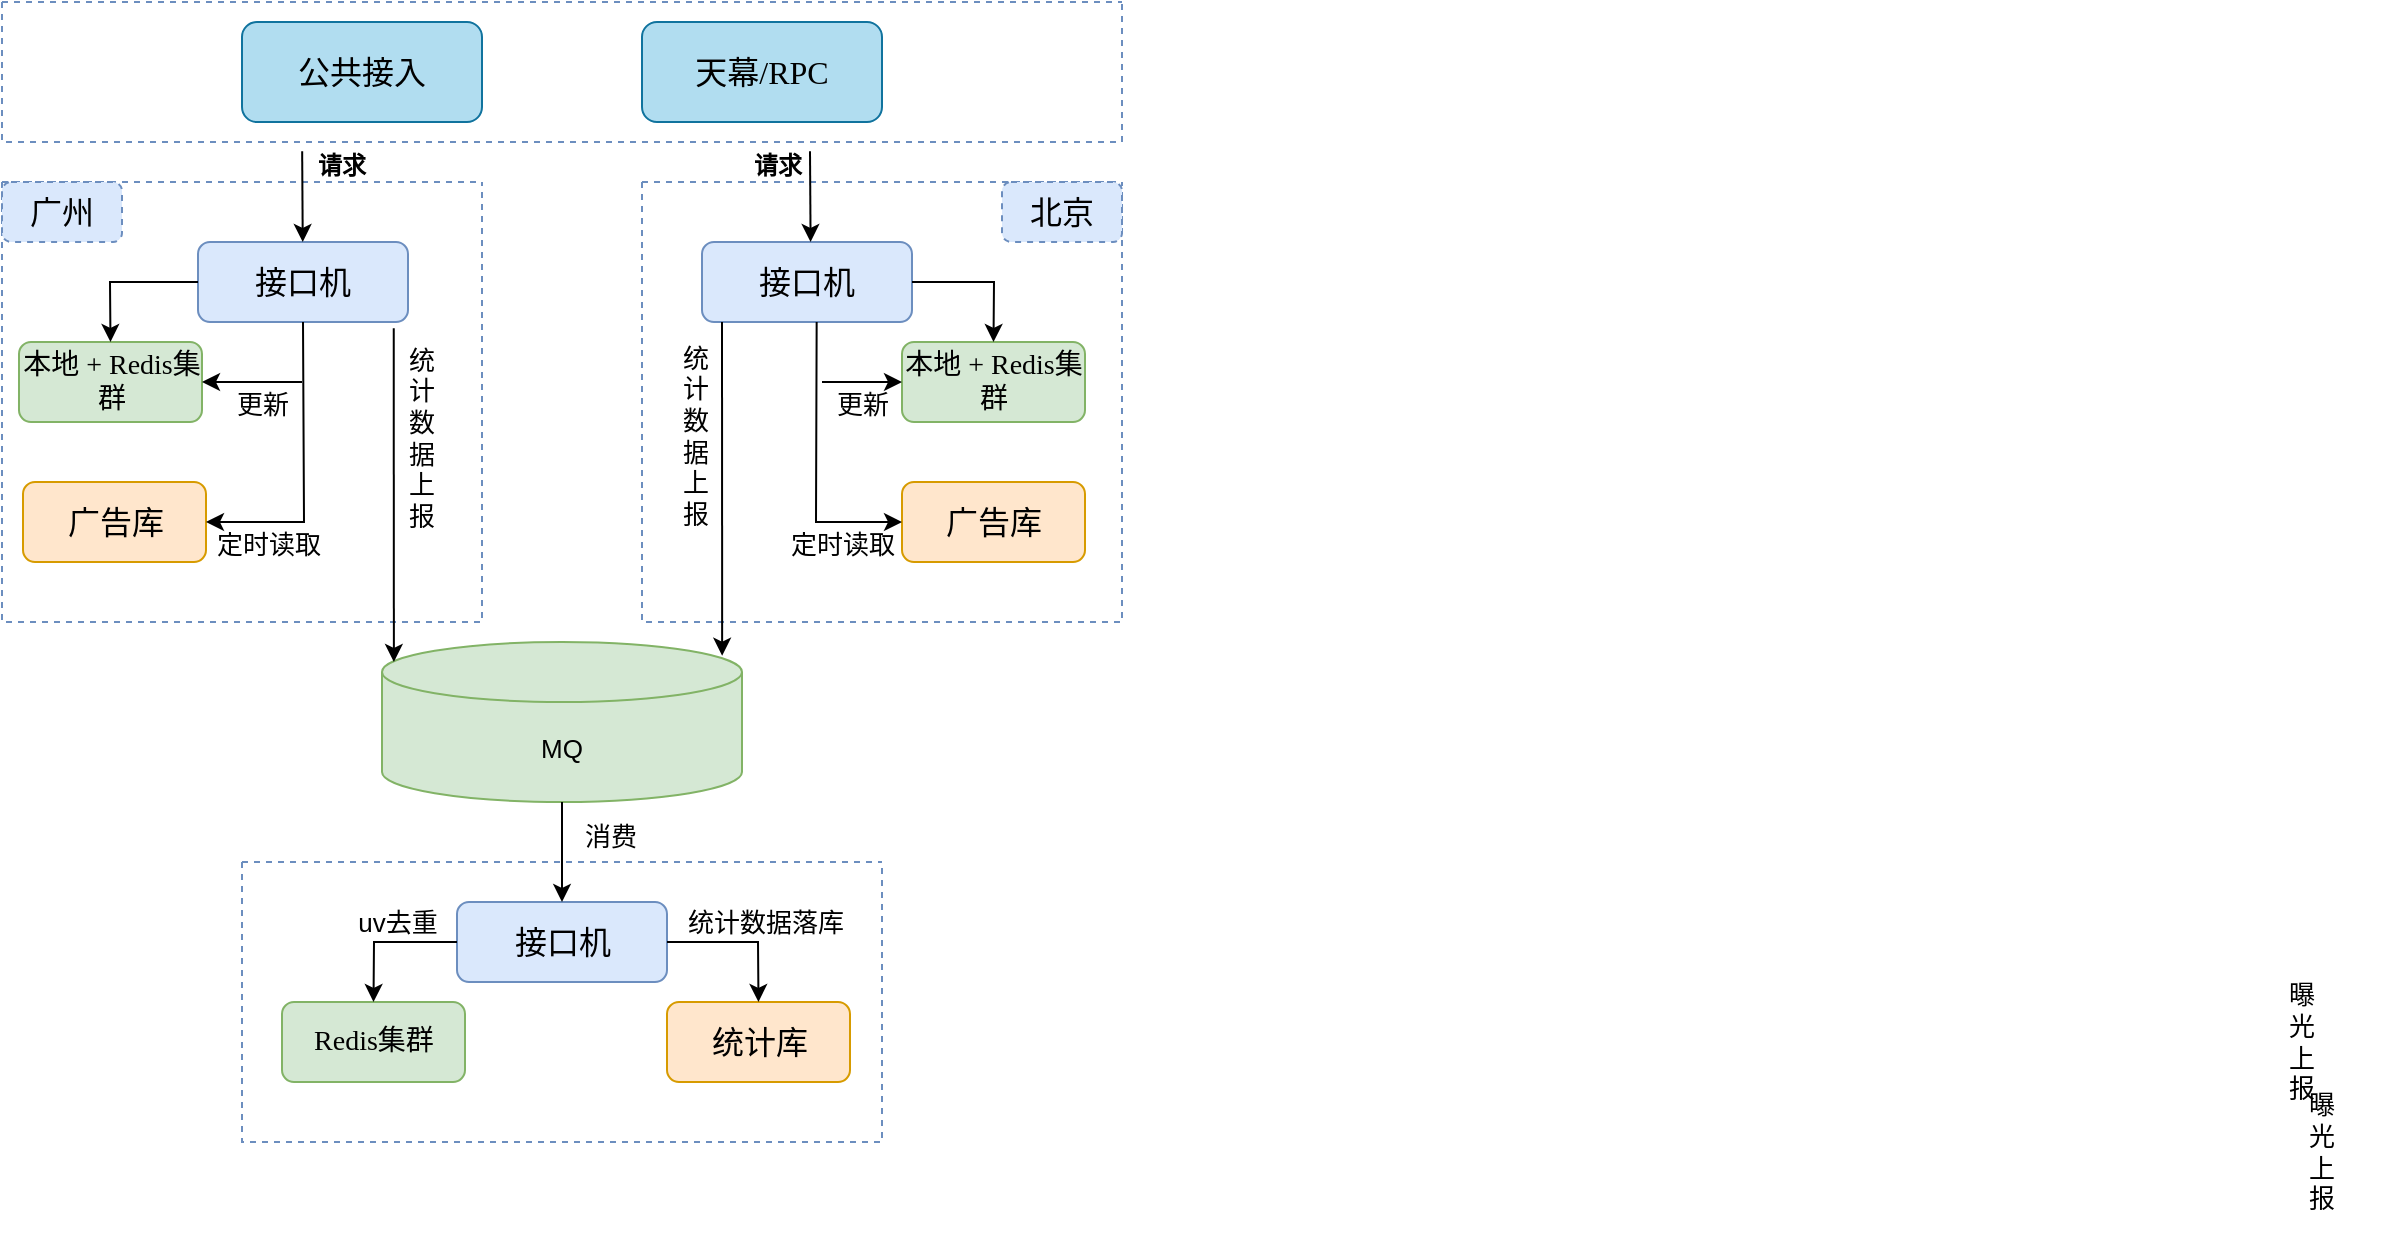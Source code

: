<mxfile version="20.8.13" type="github">
  <diagram id="g77NV5Jpvd8c-g1gd50a" name="第 1 页">
    <mxGraphModel dx="1195" dy="657" grid="1" gridSize="10" guides="1" tooltips="1" connect="1" arrows="1" fold="1" page="1" pageScale="1" pageWidth="827" pageHeight="1169" math="0" shadow="0">
      <root>
        <mxCell id="0" />
        <mxCell id="1" parent="0" />
        <mxCell id="sQSbw70mtBKwgn5H8qq--43" value="&lt;font style=&quot;font-size: 16px;&quot;&gt;公共接入&lt;/font&gt;" style="rounded=1;whiteSpace=wrap;html=1;fillColor=#b1ddf0;strokeColor=#10739e;fontFamily=Verdana;" parent="1" vertex="1">
          <mxGeometry x="200" y="120" width="120" height="50" as="geometry" />
        </mxCell>
        <mxCell id="bUQ-HvQgCxrvzn8xXoF2-1" value="" style="swimlane;startSize=0;fontFamily=Verdana;fontSize=13;dashed=1;fillColor=#dae8fc;strokeColor=#6c8ebf;movable=1;resizable=1;rotatable=1;deletable=1;editable=1;connectable=1;" parent="1" vertex="1">
          <mxGeometry x="80" y="110" width="560" height="70" as="geometry" />
        </mxCell>
        <mxCell id="sQSbw70mtBKwgn5H8qq--44" value="天幕/RPC" style="rounded=1;whiteSpace=wrap;html=1;fontFamily=Verdana;fontSize=16;fillColor=#b1ddf0;strokeColor=#10739e;" parent="bUQ-HvQgCxrvzn8xXoF2-1" vertex="1">
          <mxGeometry x="320" y="10" width="120" height="50" as="geometry" />
        </mxCell>
        <mxCell id="bUQ-HvQgCxrvzn8xXoF2-11" value="" style="swimlane;startSize=0;fontFamily=Verdana;fontSize=13;dashed=1;fillColor=#dae8fc;strokeColor=#6c8ebf;movable=1;resizable=1;rotatable=1;deletable=1;editable=1;connectable=1;" parent="1" vertex="1">
          <mxGeometry x="80" y="200" width="240" height="220" as="geometry" />
        </mxCell>
        <mxCell id="bUQ-HvQgCxrvzn8xXoF2-4" value="接口机" style="rounded=1;whiteSpace=wrap;html=1;fontFamily=Verdana;fontSize=16;fillColor=#dae8fc;strokeColor=#6c8ebf;" parent="bUQ-HvQgCxrvzn8xXoF2-11" vertex="1">
          <mxGeometry x="98" y="30" width="105" height="40" as="geometry" />
        </mxCell>
        <mxCell id="bUQ-HvQgCxrvzn8xXoF2-15" value="广告库" style="rounded=1;whiteSpace=wrap;html=1;fontFamily=Verdana;fontSize=16;fillColor=#ffe6cc;strokeColor=#d79b00;" parent="bUQ-HvQgCxrvzn8xXoF2-11" vertex="1">
          <mxGeometry x="10.5" y="150" width="91.5" height="40" as="geometry" />
        </mxCell>
        <mxCell id="bUQ-HvQgCxrvzn8xXoF2-10" value="广州" style="rounded=1;whiteSpace=wrap;html=1;dashed=1;fontFamily=Verdana;fontSize=16;fillColor=#dae8fc;strokeColor=#6c8ebf;" parent="bUQ-HvQgCxrvzn8xXoF2-11" vertex="1">
          <mxGeometry width="60" height="30" as="geometry" />
        </mxCell>
        <mxCell id="EY7E_m-5sVFNua8JnJVZ-2" value="本地 + Redis集群" style="rounded=1;whiteSpace=wrap;html=1;fontFamily=Verdana;fontSize=14;fillColor=#d5e8d4;strokeColor=#82b366;" vertex="1" parent="bUQ-HvQgCxrvzn8xXoF2-11">
          <mxGeometry x="8.5" y="80" width="91.5" height="40" as="geometry" />
        </mxCell>
        <mxCell id="EY7E_m-5sVFNua8JnJVZ-3" value="" style="endArrow=classic;html=1;rounded=0;exitX=0;exitY=0.5;exitDx=0;exitDy=0;entryX=0.5;entryY=0;entryDx=0;entryDy=0;" edge="1" parent="bUQ-HvQgCxrvzn8xXoF2-11" source="bUQ-HvQgCxrvzn8xXoF2-4" target="EY7E_m-5sVFNua8JnJVZ-2">
          <mxGeometry width="50" height="50" relative="1" as="geometry">
            <mxPoint x="190" y="130" as="sourcePoint" />
            <mxPoint x="240" y="80" as="targetPoint" />
            <Array as="points">
              <mxPoint x="54" y="50" />
            </Array>
          </mxGeometry>
        </mxCell>
        <mxCell id="EY7E_m-5sVFNua8JnJVZ-4" value="" style="endArrow=classic;html=1;rounded=0;exitX=0.5;exitY=1;exitDx=0;exitDy=0;entryX=1;entryY=0.5;entryDx=0;entryDy=0;" edge="1" parent="bUQ-HvQgCxrvzn8xXoF2-11" source="bUQ-HvQgCxrvzn8xXoF2-4" target="bUQ-HvQgCxrvzn8xXoF2-15">
          <mxGeometry width="50" height="50" relative="1" as="geometry">
            <mxPoint x="190" y="130" as="sourcePoint" />
            <mxPoint x="240" y="80" as="targetPoint" />
            <Array as="points">
              <mxPoint x="151" y="170" />
            </Array>
          </mxGeometry>
        </mxCell>
        <mxCell id="EY7E_m-5sVFNua8JnJVZ-9" value="&lt;font style=&quot;font-size: 13px;&quot;&gt;更新&lt;/font&gt;" style="text;strokeColor=none;fillColor=none;html=1;fontSize=16;fontStyle=0;verticalAlign=middle;align=center;fontFamily=Verdana;container=1;" vertex="1" parent="bUQ-HvQgCxrvzn8xXoF2-11">
          <mxGeometry x="110" y="80.5" width="40" height="59" as="geometry" />
        </mxCell>
        <mxCell id="bUQ-HvQgCxrvzn8xXoF2-41" value="" style="endArrow=classic;html=1;rounded=0;exitX=0.268;exitY=1.066;exitDx=0;exitDy=0;exitPerimeter=0;" parent="1" source="bUQ-HvQgCxrvzn8xXoF2-1" target="bUQ-HvQgCxrvzn8xXoF2-4" edge="1">
          <mxGeometry width="50" height="50" relative="1" as="geometry">
            <mxPoint x="360" y="350" as="sourcePoint" />
            <mxPoint x="410" y="300" as="targetPoint" />
          </mxGeometry>
        </mxCell>
        <mxCell id="bUQ-HvQgCxrvzn8xXoF2-42" value="请求" style="text;html=1;strokeColor=none;fillColor=none;align=center;verticalAlign=middle;whiteSpace=wrap;rounded=0;fontStyle=1" parent="1" vertex="1">
          <mxGeometry x="220" y="177" width="60" height="30" as="geometry" />
        </mxCell>
        <mxCell id="bUQ-HvQgCxrvzn8xXoF2-43" value="请求" style="text;html=1;strokeColor=none;fillColor=none;align=center;verticalAlign=middle;whiteSpace=wrap;rounded=0;fontStyle=1" parent="1" vertex="1">
          <mxGeometry x="438" y="177" width="60" height="30" as="geometry" />
        </mxCell>
        <mxCell id="EY7E_m-5sVFNua8JnJVZ-7" value="" style="endArrow=classic;html=1;rounded=0;entryX=1;entryY=0.5;entryDx=0;entryDy=0;" edge="1" parent="1" target="EY7E_m-5sVFNua8JnJVZ-2">
          <mxGeometry width="50" height="50" relative="1" as="geometry">
            <mxPoint x="230" y="300" as="sourcePoint" />
            <mxPoint x="320" y="280" as="targetPoint" />
          </mxGeometry>
        </mxCell>
        <mxCell id="EY7E_m-5sVFNua8JnJVZ-8" value="&lt;font style=&quot;font-size: 13px;&quot;&gt;定时读取&lt;/font&gt;" style="text;strokeColor=none;fillColor=none;html=1;fontSize=16;fontStyle=0;verticalAlign=middle;align=center;fontFamily=Verdana;container=1;" vertex="1" parent="1">
          <mxGeometry x="193" y="350" width="40" height="59" as="geometry" />
        </mxCell>
        <mxCell id="EY7E_m-5sVFNua8JnJVZ-10" value="" style="swimlane;startSize=0;fontFamily=Verdana;fontSize=13;dashed=1;fillColor=#dae8fc;strokeColor=#6c8ebf;movable=1;resizable=1;rotatable=1;deletable=1;editable=1;connectable=1;" vertex="1" parent="1">
          <mxGeometry x="400" y="200" width="240" height="220" as="geometry" />
        </mxCell>
        <mxCell id="EY7E_m-5sVFNua8JnJVZ-11" value="接口机" style="rounded=1;whiteSpace=wrap;html=1;fontFamily=Verdana;fontSize=16;fillColor=#dae8fc;strokeColor=#6c8ebf;" vertex="1" parent="EY7E_m-5sVFNua8JnJVZ-10">
          <mxGeometry x="30" y="30" width="105" height="40" as="geometry" />
        </mxCell>
        <mxCell id="bUQ-HvQgCxrvzn8xXoF2-20" value="北京" style="rounded=1;whiteSpace=wrap;html=1;dashed=1;fontFamily=Verdana;fontSize=16;fillColor=#dae8fc;strokeColor=#6c8ebf;" parent="EY7E_m-5sVFNua8JnJVZ-10" vertex="1">
          <mxGeometry x="180" width="60" height="30" as="geometry" />
        </mxCell>
        <mxCell id="EY7E_m-5sVFNua8JnJVZ-20" value="" style="endArrow=classic;html=1;rounded=0;exitX=0.268;exitY=1.066;exitDx=0;exitDy=0;exitPerimeter=0;" edge="1" parent="EY7E_m-5sVFNua8JnJVZ-10">
          <mxGeometry width="50" height="50" relative="1" as="geometry">
            <mxPoint x="84.0" y="-15.38" as="sourcePoint" />
            <mxPoint x="84.292" y="30.0" as="targetPoint" />
          </mxGeometry>
        </mxCell>
        <mxCell id="EY7E_m-5sVFNua8JnJVZ-21" value="广告库" style="rounded=1;whiteSpace=wrap;html=1;fontFamily=Verdana;fontSize=16;fillColor=#ffe6cc;strokeColor=#d79b00;" vertex="1" parent="EY7E_m-5sVFNua8JnJVZ-10">
          <mxGeometry x="130" y="150" width="91.5" height="40" as="geometry" />
        </mxCell>
        <mxCell id="EY7E_m-5sVFNua8JnJVZ-22" value="本地 + Redis集群" style="rounded=1;whiteSpace=wrap;html=1;fontFamily=Verdana;fontSize=14;fillColor=#d5e8d4;strokeColor=#82b366;" vertex="1" parent="EY7E_m-5sVFNua8JnJVZ-10">
          <mxGeometry x="130" y="80" width="91.5" height="40" as="geometry" />
        </mxCell>
        <mxCell id="EY7E_m-5sVFNua8JnJVZ-23" value="" style="endArrow=classic;html=1;rounded=0;fontSize=13;exitX=1;exitY=0.5;exitDx=0;exitDy=0;entryX=0.5;entryY=0;entryDx=0;entryDy=0;" edge="1" parent="EY7E_m-5sVFNua8JnJVZ-10" source="EY7E_m-5sVFNua8JnJVZ-11" target="EY7E_m-5sVFNua8JnJVZ-22">
          <mxGeometry width="50" height="50" relative="1" as="geometry">
            <mxPoint x="-40" y="180" as="sourcePoint" />
            <mxPoint x="10" y="130" as="targetPoint" />
            <Array as="points">
              <mxPoint x="176" y="50" />
            </Array>
          </mxGeometry>
        </mxCell>
        <mxCell id="EY7E_m-5sVFNua8JnJVZ-24" value="" style="endArrow=classic;html=1;rounded=0;fontSize=13;entryX=0;entryY=0.5;entryDx=0;entryDy=0;exitX=0.546;exitY=1;exitDx=0;exitDy=0;exitPerimeter=0;" edge="1" parent="EY7E_m-5sVFNua8JnJVZ-10" source="EY7E_m-5sVFNua8JnJVZ-11" target="EY7E_m-5sVFNua8JnJVZ-21">
          <mxGeometry width="50" height="50" relative="1" as="geometry">
            <mxPoint x="87" y="73" as="sourcePoint" />
            <mxPoint x="10" y="130" as="targetPoint" />
            <Array as="points">
              <mxPoint x="87" y="170" />
            </Array>
          </mxGeometry>
        </mxCell>
        <mxCell id="EY7E_m-5sVFNua8JnJVZ-27" value="" style="endArrow=classic;html=1;rounded=0;fontSize=13;entryX=0;entryY=0.5;entryDx=0;entryDy=0;" edge="1" parent="EY7E_m-5sVFNua8JnJVZ-10" target="EY7E_m-5sVFNua8JnJVZ-22">
          <mxGeometry width="50" height="50" relative="1" as="geometry">
            <mxPoint x="90" y="100" as="sourcePoint" />
            <mxPoint x="135" y="60" as="targetPoint" />
          </mxGeometry>
        </mxCell>
        <mxCell id="EY7E_m-5sVFNua8JnJVZ-28" value="&lt;font style=&quot;font-size: 13px;&quot;&gt;更新&lt;/font&gt;" style="text;strokeColor=none;fillColor=none;html=1;fontSize=16;fontStyle=0;verticalAlign=middle;align=center;fontFamily=Verdana;container=1;" vertex="1" parent="EY7E_m-5sVFNua8JnJVZ-10">
          <mxGeometry x="90" y="80" width="40" height="59" as="geometry" />
        </mxCell>
        <mxCell id="EY7E_m-5sVFNua8JnJVZ-29" value="&lt;font style=&quot;font-size: 13px;&quot;&gt;定时读取&lt;/font&gt;" style="text;strokeColor=none;fillColor=none;html=1;fontSize=16;fontStyle=0;verticalAlign=middle;align=center;fontFamily=Verdana;container=1;" vertex="1" parent="EY7E_m-5sVFNua8JnJVZ-10">
          <mxGeometry x="80" y="150" width="40" height="59" as="geometry" />
        </mxCell>
        <mxCell id="EY7E_m-5sVFNua8JnJVZ-109" value="" style="endArrow=classic;html=1;rounded=0;fontSize=13;exitX=0.932;exitY=1.079;exitDx=0;exitDy=0;exitPerimeter=0;entryX=0.033;entryY=0.125;entryDx=0;entryDy=0;entryPerimeter=0;" edge="1" parent="EY7E_m-5sVFNua8JnJVZ-10">
          <mxGeometry width="50" height="50" relative="1" as="geometry">
            <mxPoint x="40.0" y="70.0" as="sourcePoint" />
            <mxPoint x="40.08" y="236.84" as="targetPoint" />
          </mxGeometry>
        </mxCell>
        <mxCell id="EY7E_m-5sVFNua8JnJVZ-112" value="统&lt;br&gt;计&lt;br&gt;数&lt;br&gt;据&lt;br&gt;上&lt;br&gt;报" style="text;html=1;strokeColor=none;fillColor=none;align=center;verticalAlign=middle;whiteSpace=wrap;rounded=0;fontSize=13;" vertex="1" parent="EY7E_m-5sVFNua8JnJVZ-10">
          <mxGeometry x="-3" y="82" width="60" height="90" as="geometry" />
        </mxCell>
        <mxCell id="EY7E_m-5sVFNua8JnJVZ-30" value="MQ" style="shape=cylinder3;whiteSpace=wrap;html=1;boundedLbl=1;backgroundOutline=1;size=15;fontSize=13;fillColor=#d5e8d4;strokeColor=#82b366;align=center;" vertex="1" parent="1">
          <mxGeometry x="270" y="430" width="180" height="80" as="geometry" />
        </mxCell>
        <mxCell id="EY7E_m-5sVFNua8JnJVZ-97" value="" style="swimlane;startSize=0;fontFamily=Verdana;fontSize=13;dashed=1;fillColor=#dae8fc;strokeColor=#6c8ebf;movable=1;resizable=1;rotatable=1;deletable=1;editable=1;connectable=1;" vertex="1" parent="1">
          <mxGeometry x="200" y="540" width="320" height="140" as="geometry" />
        </mxCell>
        <mxCell id="EY7E_m-5sVFNua8JnJVZ-99" value="接口机" style="rounded=1;whiteSpace=wrap;html=1;fontFamily=Verdana;fontSize=16;fillColor=#dae8fc;strokeColor=#6c8ebf;" vertex="1" parent="EY7E_m-5sVFNua8JnJVZ-97">
          <mxGeometry x="107.5" y="20" width="105" height="40" as="geometry" />
        </mxCell>
        <mxCell id="EY7E_m-5sVFNua8JnJVZ-100" value="Redis集群" style="rounded=1;whiteSpace=wrap;html=1;fontFamily=Verdana;fontSize=14;fillColor=#d5e8d4;strokeColor=#82b366;" vertex="1" parent="EY7E_m-5sVFNua8JnJVZ-97">
          <mxGeometry x="20" y="70" width="91.5" height="40" as="geometry" />
        </mxCell>
        <mxCell id="EY7E_m-5sVFNua8JnJVZ-101" value="" style="endArrow=classic;html=1;rounded=0;fontSize=13;exitX=0;exitY=0.5;exitDx=0;exitDy=0;entryX=0.5;entryY=0;entryDx=0;entryDy=0;" edge="1" parent="EY7E_m-5sVFNua8JnJVZ-97" source="EY7E_m-5sVFNua8JnJVZ-99" target="EY7E_m-5sVFNua8JnJVZ-100">
          <mxGeometry width="50" height="50" relative="1" as="geometry">
            <mxPoint x="50" y="-10" as="sourcePoint" />
            <mxPoint x="100" y="-60" as="targetPoint" />
            <Array as="points">
              <mxPoint x="66" y="40" />
            </Array>
          </mxGeometry>
        </mxCell>
        <mxCell id="EY7E_m-5sVFNua8JnJVZ-104" value="uv去重" style="text;html=1;strokeColor=none;fillColor=none;align=center;verticalAlign=middle;whiteSpace=wrap;rounded=0;fontSize=13;" vertex="1" parent="EY7E_m-5sVFNua8JnJVZ-97">
          <mxGeometry x="47.5" y="15" width="60" height="30" as="geometry" />
        </mxCell>
        <mxCell id="EY7E_m-5sVFNua8JnJVZ-105" value="统计库" style="rounded=1;whiteSpace=wrap;html=1;fontFamily=Verdana;fontSize=16;fillColor=#ffe6cc;strokeColor=#d79b00;" vertex="1" parent="EY7E_m-5sVFNua8JnJVZ-97">
          <mxGeometry x="212.5" y="70" width="91.5" height="40" as="geometry" />
        </mxCell>
        <mxCell id="EY7E_m-5sVFNua8JnJVZ-106" value="" style="endArrow=classic;html=1;rounded=0;fontSize=13;exitX=1;exitY=0.5;exitDx=0;exitDy=0;entryX=0.5;entryY=0;entryDx=0;entryDy=0;" edge="1" parent="EY7E_m-5sVFNua8JnJVZ-97" source="EY7E_m-5sVFNua8JnJVZ-99" target="EY7E_m-5sVFNua8JnJVZ-105">
          <mxGeometry width="50" height="50" relative="1" as="geometry">
            <mxPoint x="50" y="-10" as="sourcePoint" />
            <mxPoint x="100" y="-60" as="targetPoint" />
            <Array as="points">
              <mxPoint x="258" y="40" />
            </Array>
          </mxGeometry>
        </mxCell>
        <mxCell id="EY7E_m-5sVFNua8JnJVZ-107" value="统计数据落库" style="text;html=1;strokeColor=none;fillColor=none;align=center;verticalAlign=middle;whiteSpace=wrap;rounded=0;fontSize=13;" vertex="1" parent="EY7E_m-5sVFNua8JnJVZ-97">
          <mxGeometry x="214" y="15" width="96" height="30" as="geometry" />
        </mxCell>
        <mxCell id="EY7E_m-5sVFNua8JnJVZ-102" value="" style="endArrow=classic;html=1;rounded=0;fontSize=13;exitX=0.5;exitY=1;exitDx=0;exitDy=0;exitPerimeter=0;entryX=0.5;entryY=0;entryDx=0;entryDy=0;" edge="1" parent="1" source="EY7E_m-5sVFNua8JnJVZ-30" target="EY7E_m-5sVFNua8JnJVZ-99">
          <mxGeometry width="50" height="50" relative="1" as="geometry">
            <mxPoint x="250" y="530" as="sourcePoint" />
            <mxPoint x="300" y="480" as="targetPoint" />
          </mxGeometry>
        </mxCell>
        <mxCell id="EY7E_m-5sVFNua8JnJVZ-103" value="&lt;span style=&quot;font-size: 13px;&quot;&gt;消费&lt;/span&gt;" style="text;strokeColor=none;fillColor=none;html=1;fontSize=16;fontStyle=0;verticalAlign=middle;align=center;fontFamily=Verdana;container=1;" vertex="1" parent="1">
          <mxGeometry x="364" y="496" width="40" height="59" as="geometry" />
        </mxCell>
        <mxCell id="EY7E_m-5sVFNua8JnJVZ-108" value="" style="endArrow=classic;html=1;rounded=0;fontSize=13;exitX=0.932;exitY=1.079;exitDx=0;exitDy=0;exitPerimeter=0;entryX=0.033;entryY=0.125;entryDx=0;entryDy=0;entryPerimeter=0;" edge="1" parent="1" source="bUQ-HvQgCxrvzn8xXoF2-4" target="EY7E_m-5sVFNua8JnJVZ-30">
          <mxGeometry width="50" height="50" relative="1" as="geometry">
            <mxPoint x="180" y="420" as="sourcePoint" />
            <mxPoint x="240" y="370" as="targetPoint" />
          </mxGeometry>
        </mxCell>
        <mxCell id="EY7E_m-5sVFNua8JnJVZ-33" value="曝&lt;br&gt;光&lt;br&gt;上&lt;br&gt;报" style="text;html=1;strokeColor=none;fillColor=none;align=center;verticalAlign=middle;whiteSpace=wrap;rounded=0;fontSize=13;" vertex="1" parent="1">
          <mxGeometry x="1210" y="640" width="60" height="90" as="geometry" />
        </mxCell>
        <mxCell id="EY7E_m-5sVFNua8JnJVZ-110" value="曝&lt;br&gt;光&lt;br&gt;上&lt;br&gt;报" style="text;html=1;strokeColor=none;fillColor=none;align=center;verticalAlign=middle;whiteSpace=wrap;rounded=0;fontSize=13;" vertex="1" parent="1">
          <mxGeometry x="1200" y="585" width="60" height="90" as="geometry" />
        </mxCell>
        <mxCell id="EY7E_m-5sVFNua8JnJVZ-111" value="统&lt;br&gt;计&lt;br&gt;数&lt;br&gt;据&lt;br&gt;上&lt;br&gt;报" style="text;html=1;strokeColor=none;fillColor=none;align=center;verticalAlign=middle;whiteSpace=wrap;rounded=0;fontSize=13;" vertex="1" parent="1">
          <mxGeometry x="260" y="283" width="60" height="90" as="geometry" />
        </mxCell>
      </root>
    </mxGraphModel>
  </diagram>
</mxfile>
